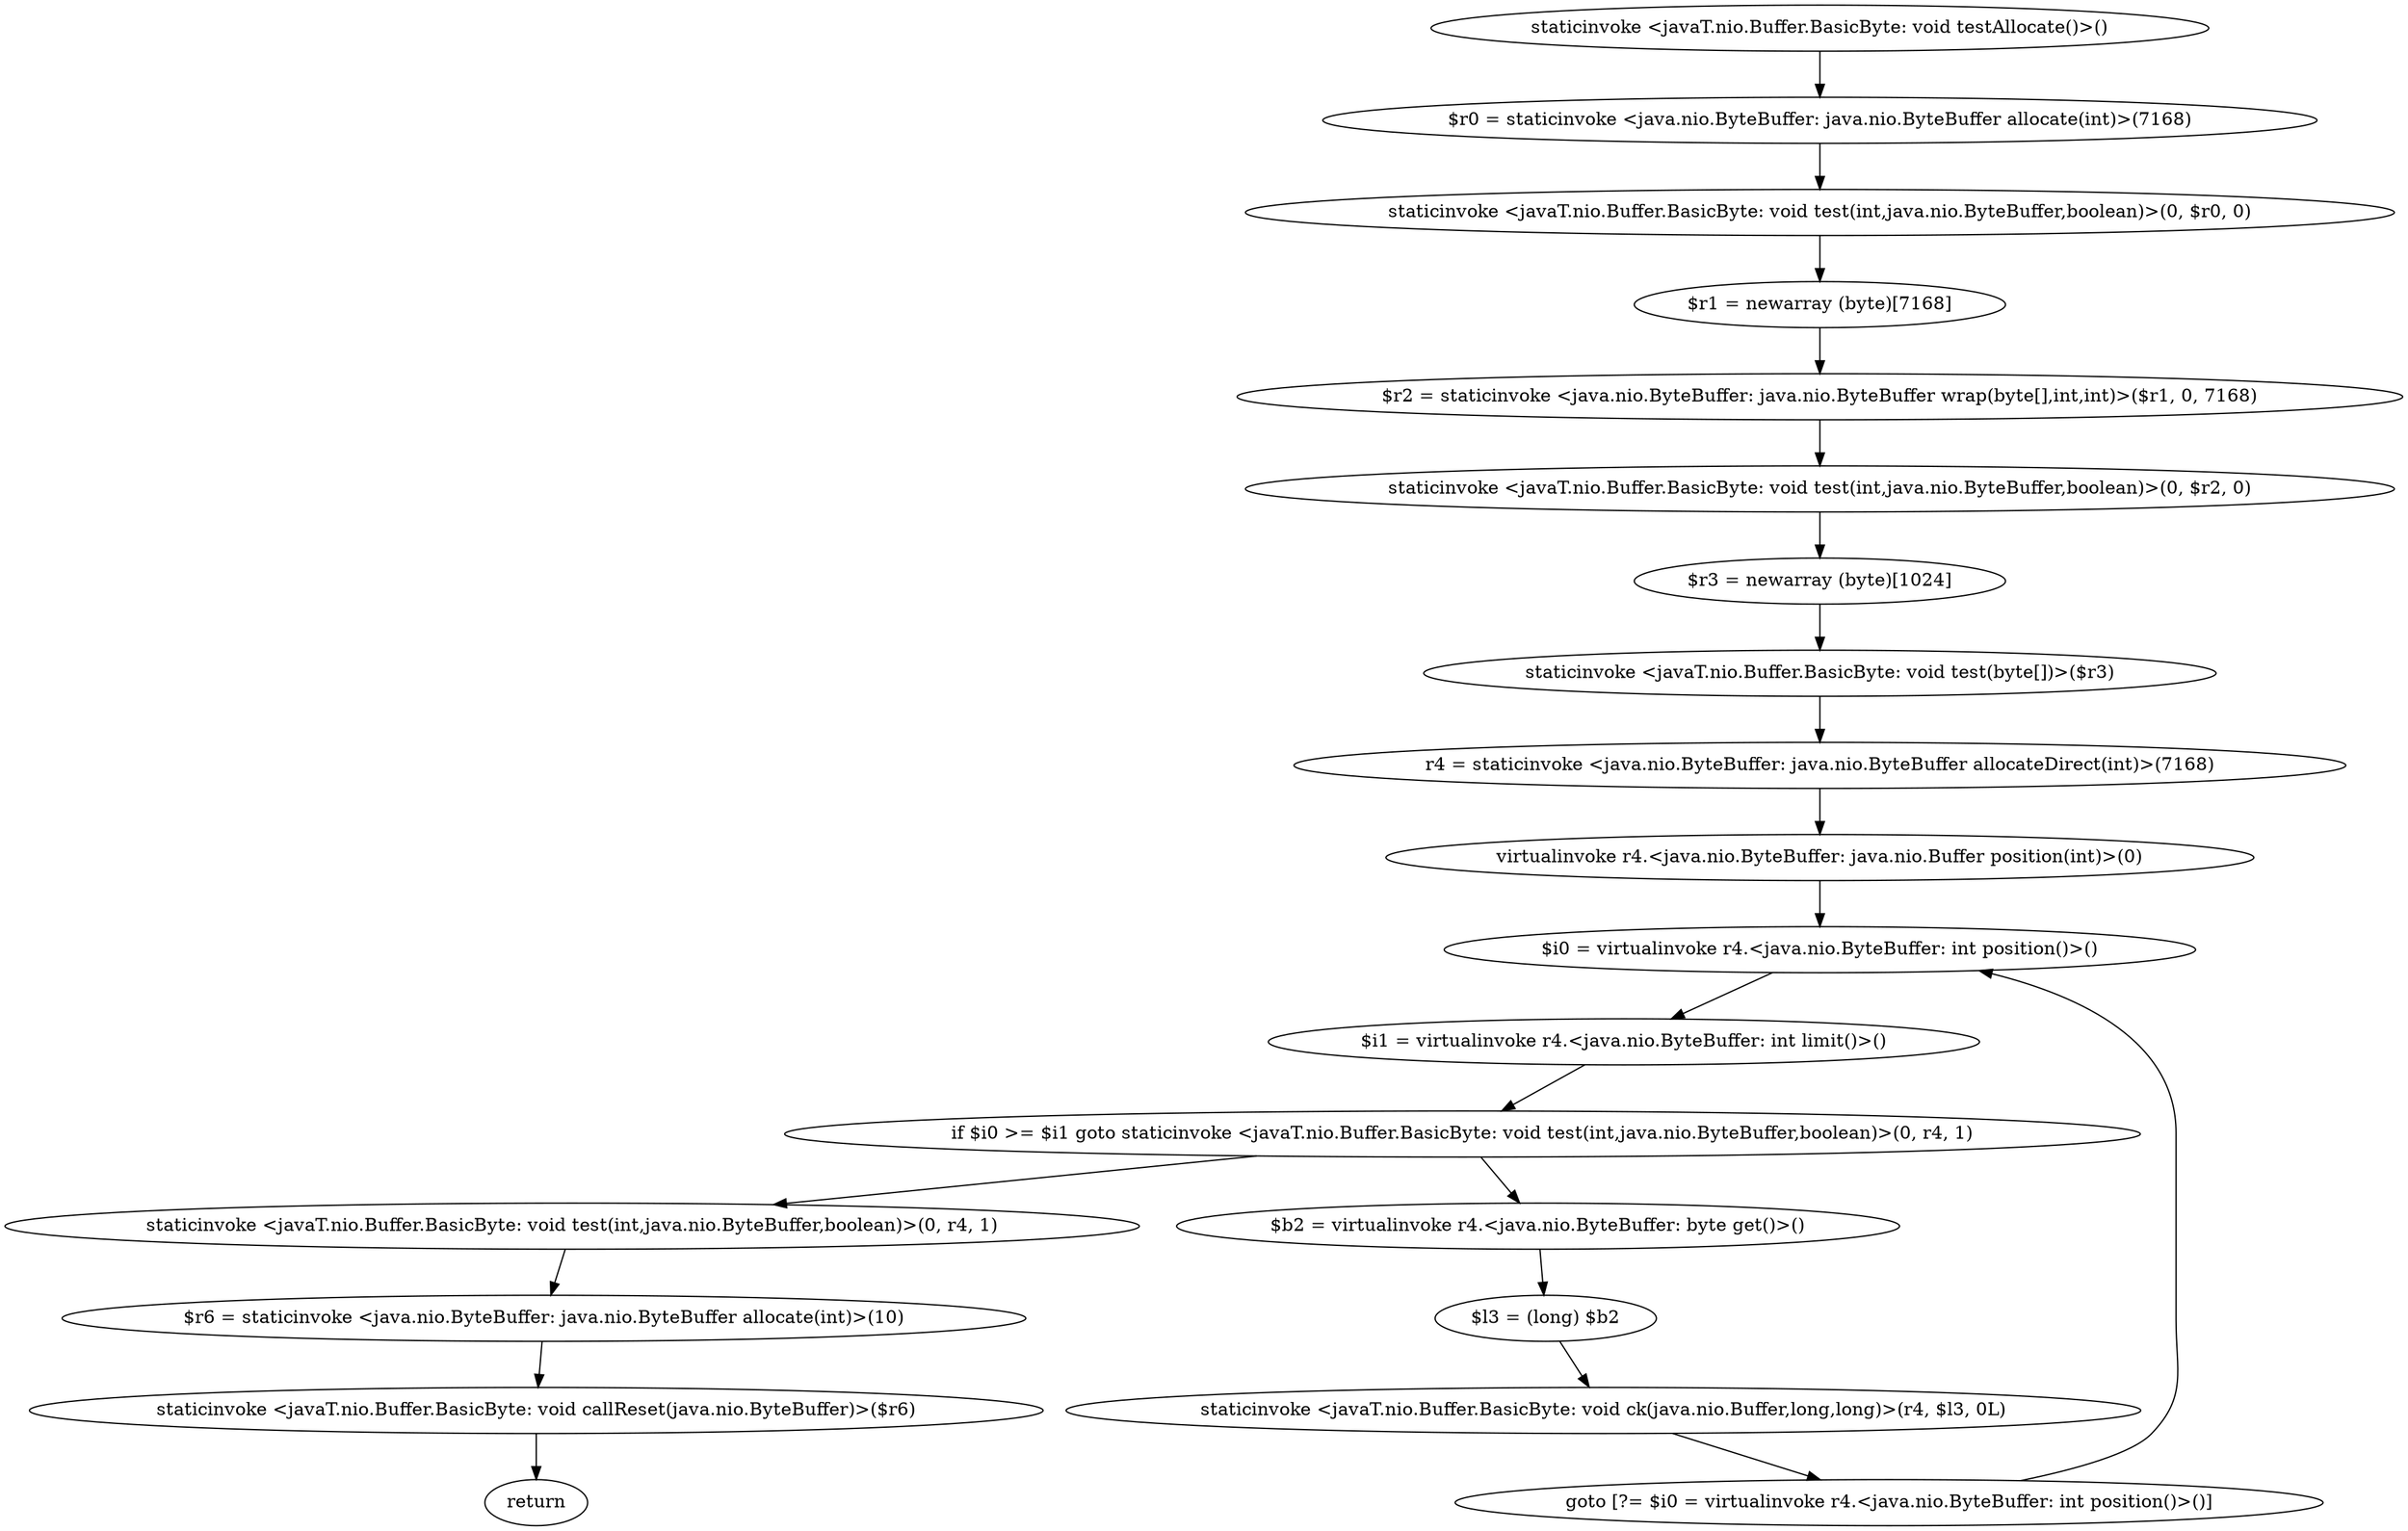 digraph "unitGraph" {
    "staticinvoke <javaT.nio.Buffer.BasicByte: void testAllocate()>()"
    "$r0 = staticinvoke <java.nio.ByteBuffer: java.nio.ByteBuffer allocate(int)>(7168)"
    "staticinvoke <javaT.nio.Buffer.BasicByte: void test(int,java.nio.ByteBuffer,boolean)>(0, $r0, 0)"
    "$r1 = newarray (byte)[7168]"
    "$r2 = staticinvoke <java.nio.ByteBuffer: java.nio.ByteBuffer wrap(byte[],int,int)>($r1, 0, 7168)"
    "staticinvoke <javaT.nio.Buffer.BasicByte: void test(int,java.nio.ByteBuffer,boolean)>(0, $r2, 0)"
    "$r3 = newarray (byte)[1024]"
    "staticinvoke <javaT.nio.Buffer.BasicByte: void test(byte[])>($r3)"
    "r4 = staticinvoke <java.nio.ByteBuffer: java.nio.ByteBuffer allocateDirect(int)>(7168)"
    "virtualinvoke r4.<java.nio.ByteBuffer: java.nio.Buffer position(int)>(0)"
    "$i0 = virtualinvoke r4.<java.nio.ByteBuffer: int position()>()"
    "$i1 = virtualinvoke r4.<java.nio.ByteBuffer: int limit()>()"
    "if $i0 >= $i1 goto staticinvoke <javaT.nio.Buffer.BasicByte: void test(int,java.nio.ByteBuffer,boolean)>(0, r4, 1)"
    "$b2 = virtualinvoke r4.<java.nio.ByteBuffer: byte get()>()"
    "$l3 = (long) $b2"
    "staticinvoke <javaT.nio.Buffer.BasicByte: void ck(java.nio.Buffer,long,long)>(r4, $l3, 0L)"
    "goto [?= $i0 = virtualinvoke r4.<java.nio.ByteBuffer: int position()>()]"
    "staticinvoke <javaT.nio.Buffer.BasicByte: void test(int,java.nio.ByteBuffer,boolean)>(0, r4, 1)"
    "$r6 = staticinvoke <java.nio.ByteBuffer: java.nio.ByteBuffer allocate(int)>(10)"
    "staticinvoke <javaT.nio.Buffer.BasicByte: void callReset(java.nio.ByteBuffer)>($r6)"
    "return"
    "staticinvoke <javaT.nio.Buffer.BasicByte: void testAllocate()>()"->"$r0 = staticinvoke <java.nio.ByteBuffer: java.nio.ByteBuffer allocate(int)>(7168)";
    "$r0 = staticinvoke <java.nio.ByteBuffer: java.nio.ByteBuffer allocate(int)>(7168)"->"staticinvoke <javaT.nio.Buffer.BasicByte: void test(int,java.nio.ByteBuffer,boolean)>(0, $r0, 0)";
    "staticinvoke <javaT.nio.Buffer.BasicByte: void test(int,java.nio.ByteBuffer,boolean)>(0, $r0, 0)"->"$r1 = newarray (byte)[7168]";
    "$r1 = newarray (byte)[7168]"->"$r2 = staticinvoke <java.nio.ByteBuffer: java.nio.ByteBuffer wrap(byte[],int,int)>($r1, 0, 7168)";
    "$r2 = staticinvoke <java.nio.ByteBuffer: java.nio.ByteBuffer wrap(byte[],int,int)>($r1, 0, 7168)"->"staticinvoke <javaT.nio.Buffer.BasicByte: void test(int,java.nio.ByteBuffer,boolean)>(0, $r2, 0)";
    "staticinvoke <javaT.nio.Buffer.BasicByte: void test(int,java.nio.ByteBuffer,boolean)>(0, $r2, 0)"->"$r3 = newarray (byte)[1024]";
    "$r3 = newarray (byte)[1024]"->"staticinvoke <javaT.nio.Buffer.BasicByte: void test(byte[])>($r3)";
    "staticinvoke <javaT.nio.Buffer.BasicByte: void test(byte[])>($r3)"->"r4 = staticinvoke <java.nio.ByteBuffer: java.nio.ByteBuffer allocateDirect(int)>(7168)";
    "r4 = staticinvoke <java.nio.ByteBuffer: java.nio.ByteBuffer allocateDirect(int)>(7168)"->"virtualinvoke r4.<java.nio.ByteBuffer: java.nio.Buffer position(int)>(0)";
    "virtualinvoke r4.<java.nio.ByteBuffer: java.nio.Buffer position(int)>(0)"->"$i0 = virtualinvoke r4.<java.nio.ByteBuffer: int position()>()";
    "$i0 = virtualinvoke r4.<java.nio.ByteBuffer: int position()>()"->"$i1 = virtualinvoke r4.<java.nio.ByteBuffer: int limit()>()";
    "$i1 = virtualinvoke r4.<java.nio.ByteBuffer: int limit()>()"->"if $i0 >= $i1 goto staticinvoke <javaT.nio.Buffer.BasicByte: void test(int,java.nio.ByteBuffer,boolean)>(0, r4, 1)";
    "if $i0 >= $i1 goto staticinvoke <javaT.nio.Buffer.BasicByte: void test(int,java.nio.ByteBuffer,boolean)>(0, r4, 1)"->"$b2 = virtualinvoke r4.<java.nio.ByteBuffer: byte get()>()";
    "if $i0 >= $i1 goto staticinvoke <javaT.nio.Buffer.BasicByte: void test(int,java.nio.ByteBuffer,boolean)>(0, r4, 1)"->"staticinvoke <javaT.nio.Buffer.BasicByte: void test(int,java.nio.ByteBuffer,boolean)>(0, r4, 1)";
    "$b2 = virtualinvoke r4.<java.nio.ByteBuffer: byte get()>()"->"$l3 = (long) $b2";
    "$l3 = (long) $b2"->"staticinvoke <javaT.nio.Buffer.BasicByte: void ck(java.nio.Buffer,long,long)>(r4, $l3, 0L)";
    "staticinvoke <javaT.nio.Buffer.BasicByte: void ck(java.nio.Buffer,long,long)>(r4, $l3, 0L)"->"goto [?= $i0 = virtualinvoke r4.<java.nio.ByteBuffer: int position()>()]";
    "goto [?= $i0 = virtualinvoke r4.<java.nio.ByteBuffer: int position()>()]"->"$i0 = virtualinvoke r4.<java.nio.ByteBuffer: int position()>()";
    "staticinvoke <javaT.nio.Buffer.BasicByte: void test(int,java.nio.ByteBuffer,boolean)>(0, r4, 1)"->"$r6 = staticinvoke <java.nio.ByteBuffer: java.nio.ByteBuffer allocate(int)>(10)";
    "$r6 = staticinvoke <java.nio.ByteBuffer: java.nio.ByteBuffer allocate(int)>(10)"->"staticinvoke <javaT.nio.Buffer.BasicByte: void callReset(java.nio.ByteBuffer)>($r6)";
    "staticinvoke <javaT.nio.Buffer.BasicByte: void callReset(java.nio.ByteBuffer)>($r6)"->"return";
}
